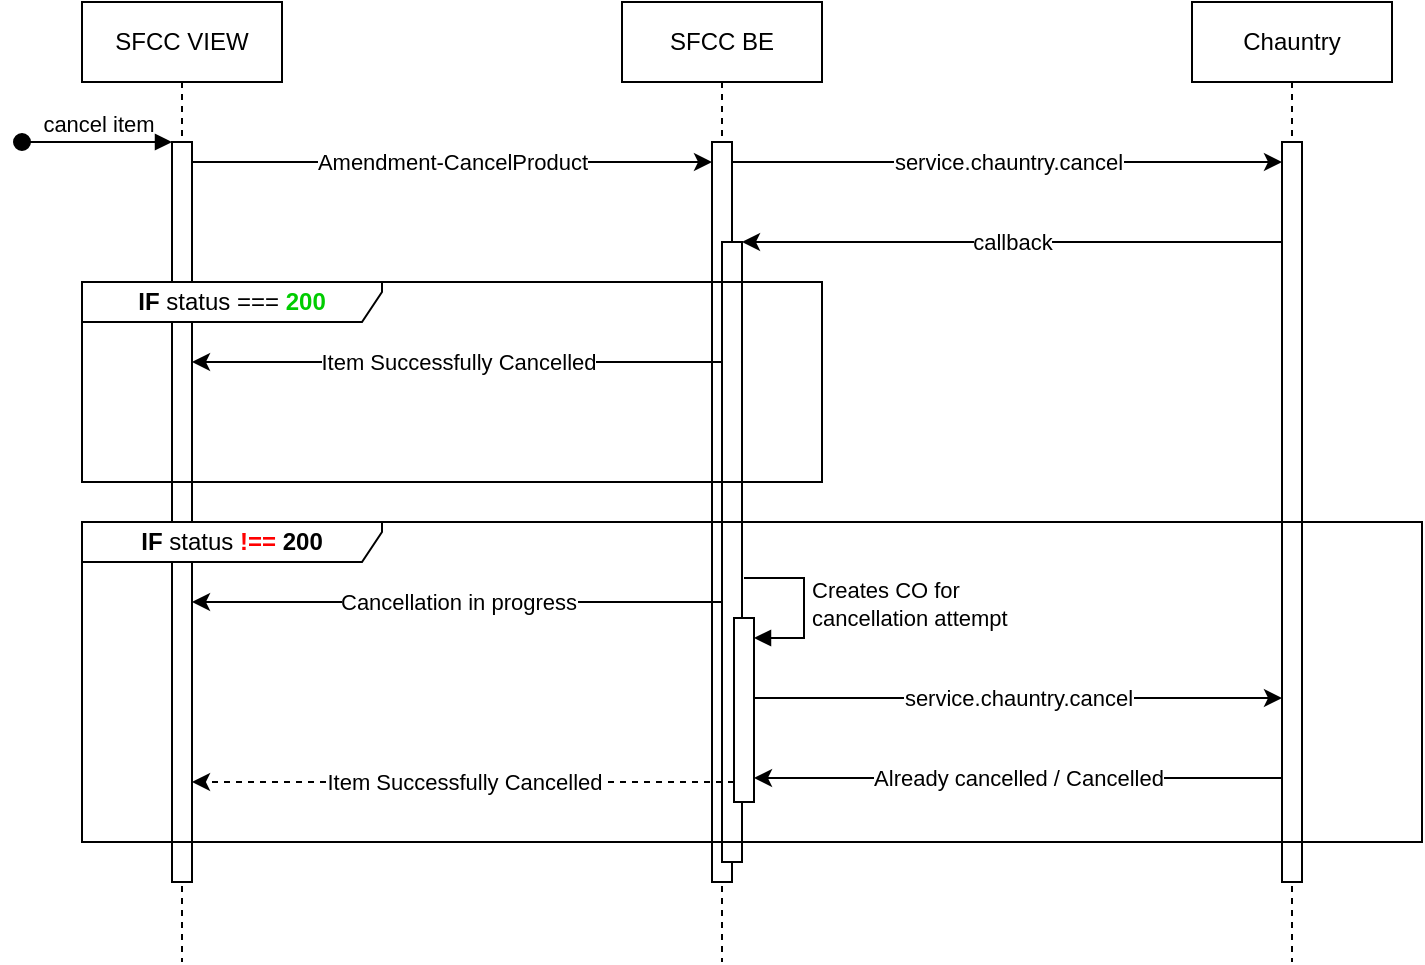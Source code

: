 <mxfile version="21.0.4" type="github">
  <diagram name="Page-1" id="2YBvvXClWsGukQMizWep">
    <mxGraphModel dx="2017" dy="637" grid="1" gridSize="10" guides="1" tooltips="1" connect="1" arrows="1" fold="1" page="1" pageScale="1" pageWidth="850" pageHeight="1100" math="0" shadow="0">
      <root>
        <mxCell id="0" />
        <mxCell id="1" parent="0" />
        <mxCell id="aM9ryv3xv72pqoxQDRHE-1" value="SFCC BE" style="shape=umlLifeline;perimeter=lifelinePerimeter;whiteSpace=wrap;html=1;container=0;dropTarget=0;collapsible=0;recursiveResize=0;outlineConnect=0;portConstraint=eastwest;newEdgeStyle={&quot;edgeStyle&quot;:&quot;elbowEdgeStyle&quot;,&quot;elbow&quot;:&quot;vertical&quot;,&quot;curved&quot;:0,&quot;rounded&quot;:0};" parent="1" vertex="1">
          <mxGeometry x="40" y="40" width="100" height="480" as="geometry" />
        </mxCell>
        <mxCell id="aM9ryv3xv72pqoxQDRHE-2" value="" style="html=1;points=[];perimeter=orthogonalPerimeter;outlineConnect=0;targetShapes=umlLifeline;portConstraint=eastwest;newEdgeStyle={&quot;edgeStyle&quot;:&quot;elbowEdgeStyle&quot;,&quot;elbow&quot;:&quot;vertical&quot;,&quot;curved&quot;:0,&quot;rounded&quot;:0};" parent="aM9ryv3xv72pqoxQDRHE-1" vertex="1">
          <mxGeometry x="45" y="70" width="10" height="370" as="geometry" />
        </mxCell>
        <mxCell id="aM9ryv3xv72pqoxQDRHE-4" value="" style="html=1;points=[];perimeter=orthogonalPerimeter;outlineConnect=0;targetShapes=umlLifeline;portConstraint=eastwest;newEdgeStyle={&quot;edgeStyle&quot;:&quot;elbowEdgeStyle&quot;,&quot;elbow&quot;:&quot;vertical&quot;,&quot;curved&quot;:0,&quot;rounded&quot;:0};" parent="aM9ryv3xv72pqoxQDRHE-1" vertex="1">
          <mxGeometry x="50" y="120" width="10" height="310" as="geometry" />
        </mxCell>
        <mxCell id="aM9ryv3xv72pqoxQDRHE-5" value="Chauntry" style="shape=umlLifeline;perimeter=lifelinePerimeter;whiteSpace=wrap;html=1;container=0;dropTarget=0;collapsible=0;recursiveResize=0;outlineConnect=0;portConstraint=eastwest;newEdgeStyle={&quot;edgeStyle&quot;:&quot;elbowEdgeStyle&quot;,&quot;elbow&quot;:&quot;vertical&quot;,&quot;curved&quot;:0,&quot;rounded&quot;:0};" parent="1" vertex="1">
          <mxGeometry x="325" y="40" width="100" height="480" as="geometry" />
        </mxCell>
        <mxCell id="aM9ryv3xv72pqoxQDRHE-6" value="" style="html=1;points=[];perimeter=orthogonalPerimeter;outlineConnect=0;targetShapes=umlLifeline;portConstraint=eastwest;newEdgeStyle={&quot;edgeStyle&quot;:&quot;elbowEdgeStyle&quot;,&quot;elbow&quot;:&quot;vertical&quot;,&quot;curved&quot;:0,&quot;rounded&quot;:0};" parent="aM9ryv3xv72pqoxQDRHE-5" vertex="1">
          <mxGeometry x="45" y="70" width="10" height="370" as="geometry" />
        </mxCell>
        <mxCell id="8khwIdO3Y5B_oNzT9pY2-3" value="SFCC VIEW" style="shape=umlLifeline;perimeter=lifelinePerimeter;whiteSpace=wrap;html=1;container=0;dropTarget=0;collapsible=0;recursiveResize=0;outlineConnect=0;portConstraint=eastwest;newEdgeStyle={&quot;edgeStyle&quot;:&quot;elbowEdgeStyle&quot;,&quot;elbow&quot;:&quot;vertical&quot;,&quot;curved&quot;:0,&quot;rounded&quot;:0};" vertex="1" parent="1">
          <mxGeometry x="-230" y="40" width="100" height="480" as="geometry" />
        </mxCell>
        <mxCell id="8khwIdO3Y5B_oNzT9pY2-4" value="" style="html=1;points=[];perimeter=orthogonalPerimeter;outlineConnect=0;targetShapes=umlLifeline;portConstraint=eastwest;newEdgeStyle={&quot;edgeStyle&quot;:&quot;elbowEdgeStyle&quot;,&quot;elbow&quot;:&quot;vertical&quot;,&quot;curved&quot;:0,&quot;rounded&quot;:0};" vertex="1" parent="8khwIdO3Y5B_oNzT9pY2-3">
          <mxGeometry x="45" y="70" width="10" height="370" as="geometry" />
        </mxCell>
        <mxCell id="8khwIdO3Y5B_oNzT9pY2-5" value="cancel item" style="html=1;verticalAlign=bottom;startArrow=oval;endArrow=block;startSize=8;edgeStyle=elbowEdgeStyle;elbow=vertical;curved=0;rounded=0;" edge="1" parent="8khwIdO3Y5B_oNzT9pY2-3" target="8khwIdO3Y5B_oNzT9pY2-4">
          <mxGeometry relative="1" as="geometry">
            <mxPoint x="-30" y="70" as="sourcePoint" />
            <mxPoint as="offset" />
          </mxGeometry>
        </mxCell>
        <mxCell id="8khwIdO3Y5B_oNzT9pY2-7" value="Amendment-CancelProduct" style="edgeStyle=elbowEdgeStyle;rounded=0;orthogonalLoop=1;jettySize=auto;html=1;elbow=vertical;curved=0;" edge="1" parent="1" source="8khwIdO3Y5B_oNzT9pY2-4" target="aM9ryv3xv72pqoxQDRHE-2">
          <mxGeometry relative="1" as="geometry">
            <Array as="points">
              <mxPoint x="20" y="120" />
            </Array>
          </mxGeometry>
        </mxCell>
        <mxCell id="8khwIdO3Y5B_oNzT9pY2-8" value="&lt;span style=&quot;border-color: var(--border-color); color: rgb(0, 0, 0); font-family: Helvetica; font-size: 11px; font-style: normal; font-variant-ligatures: normal; font-variant-caps: normal; font-weight: 400; letter-spacing: normal; orphans: 2; text-align: center; text-indent: 0px; text-transform: none; widows: 2; word-spacing: 0px; -webkit-text-stroke-width: 0px; background-color: rgb(255, 255, 255); text-decoration-thickness: initial; text-decoration-style: initial; text-decoration-color: initial; float: none; display: inline !important;&quot;&gt;service.chauntry.cancel&lt;/span&gt;" style="edgeStyle=elbowEdgeStyle;rounded=0;orthogonalLoop=1;jettySize=auto;html=1;elbow=vertical;curved=0;" edge="1" parent="1" source="aM9ryv3xv72pqoxQDRHE-2" target="aM9ryv3xv72pqoxQDRHE-6">
          <mxGeometry relative="1" as="geometry">
            <Array as="points">
              <mxPoint x="290" y="120" />
            </Array>
          </mxGeometry>
        </mxCell>
        <mxCell id="8khwIdO3Y5B_oNzT9pY2-9" value="callback" style="edgeStyle=elbowEdgeStyle;rounded=0;orthogonalLoop=1;jettySize=auto;html=1;elbow=vertical;curved=0;" edge="1" parent="1" source="aM9ryv3xv72pqoxQDRHE-6" target="aM9ryv3xv72pqoxQDRHE-4">
          <mxGeometry relative="1" as="geometry">
            <Array as="points">
              <mxPoint x="320" y="160" />
            </Array>
          </mxGeometry>
        </mxCell>
        <mxCell id="8khwIdO3Y5B_oNzT9pY2-2" value="&lt;b&gt;IF&lt;/b&gt; status === &lt;font color=&quot;#00cc00&quot;&gt;&lt;b&gt;200&lt;/b&gt;&lt;/font&gt;" style="shape=umlFrame;whiteSpace=wrap;html=1;pointerEvents=0;width=150;height=20;" vertex="1" parent="1">
          <mxGeometry x="-230" y="180" width="370" height="100" as="geometry" />
        </mxCell>
        <mxCell id="8khwIdO3Y5B_oNzT9pY2-11" value="Item Successfully Cancelled" style="edgeStyle=elbowEdgeStyle;rounded=0;orthogonalLoop=1;jettySize=auto;html=1;elbow=vertical;curved=0;" edge="1" parent="1" source="aM9ryv3xv72pqoxQDRHE-4" target="8khwIdO3Y5B_oNzT9pY2-4">
          <mxGeometry relative="1" as="geometry">
            <Array as="points">
              <mxPoint x="-60" y="220" />
            </Array>
          </mxGeometry>
        </mxCell>
        <mxCell id="8khwIdO3Y5B_oNzT9pY2-13" value="Cancellation in progress" style="edgeStyle=elbowEdgeStyle;rounded=0;orthogonalLoop=1;jettySize=auto;html=1;elbow=vertical;curved=0;" edge="1" parent="1" source="aM9ryv3xv72pqoxQDRHE-4" target="8khwIdO3Y5B_oNzT9pY2-4">
          <mxGeometry relative="1" as="geometry">
            <Array as="points">
              <mxPoint x="-10" y="340" />
            </Array>
          </mxGeometry>
        </mxCell>
        <mxCell id="8khwIdO3Y5B_oNzT9pY2-18" value="Item Successfully Cancelled" style="edgeStyle=elbowEdgeStyle;rounded=0;orthogonalLoop=1;jettySize=auto;html=1;elbow=vertical;curved=0;dashed=1;" edge="1" parent="1" source="8khwIdO3Y5B_oNzT9pY2-14" target="8khwIdO3Y5B_oNzT9pY2-4">
          <mxGeometry relative="1" as="geometry">
            <Array as="points">
              <mxPoint x="30" y="430" />
            </Array>
          </mxGeometry>
        </mxCell>
        <mxCell id="8khwIdO3Y5B_oNzT9pY2-14" value="" style="html=1;points=[];perimeter=orthogonalPerimeter;outlineConnect=0;targetShapes=umlLifeline;portConstraint=eastwest;newEdgeStyle={&quot;edgeStyle&quot;:&quot;elbowEdgeStyle&quot;,&quot;elbow&quot;:&quot;vertical&quot;,&quot;curved&quot;:0,&quot;rounded&quot;:0};" vertex="1" parent="1">
          <mxGeometry x="96" y="348" width="10" height="92" as="geometry" />
        </mxCell>
        <mxCell id="8khwIdO3Y5B_oNzT9pY2-15" value="Creates CO for &lt;br&gt;cancellation attempt" style="html=1;align=left;spacingLeft=2;endArrow=block;rounded=0;edgeStyle=orthogonalEdgeStyle;curved=0;rounded=0;" edge="1" target="8khwIdO3Y5B_oNzT9pY2-14" parent="1">
          <mxGeometry relative="1" as="geometry">
            <mxPoint x="101" y="328" as="sourcePoint" />
            <Array as="points">
              <mxPoint x="131" y="358" />
            </Array>
          </mxGeometry>
        </mxCell>
        <mxCell id="8khwIdO3Y5B_oNzT9pY2-16" value="&lt;span style=&quot;border-color: var(--border-color); color: rgb(0, 0, 0); font-family: Helvetica; font-size: 11px; font-style: normal; font-variant-ligatures: normal; font-variant-caps: normal; font-weight: 400; letter-spacing: normal; orphans: 2; text-align: center; text-indent: 0px; text-transform: none; widows: 2; word-spacing: 0px; -webkit-text-stroke-width: 0px; background-color: rgb(255, 255, 255); text-decoration-thickness: initial; text-decoration-style: initial; text-decoration-color: initial; float: none; display: inline !important;&quot;&gt;service.chauntry.cancel&lt;/span&gt;" style="edgeStyle=elbowEdgeStyle;rounded=0;orthogonalLoop=1;jettySize=auto;html=1;elbow=vertical;curved=0;" edge="1" parent="1" source="8khwIdO3Y5B_oNzT9pY2-14" target="aM9ryv3xv72pqoxQDRHE-6">
          <mxGeometry relative="1" as="geometry">
            <mxPoint x="130" y="388" as="sourcePoint" />
            <mxPoint x="405" y="388" as="targetPoint" />
            <Array as="points">
              <mxPoint x="325" y="388" />
            </Array>
          </mxGeometry>
        </mxCell>
        <mxCell id="8khwIdO3Y5B_oNzT9pY2-17" value="Already cancelled / Cancelled" style="edgeStyle=elbowEdgeStyle;rounded=0;orthogonalLoop=1;jettySize=auto;html=1;elbow=vertical;curved=0;" edge="1" parent="1" source="aM9ryv3xv72pqoxQDRHE-6" target="8khwIdO3Y5B_oNzT9pY2-14">
          <mxGeometry relative="1" as="geometry">
            <mxPoint x="405" y="428" as="sourcePoint" />
            <mxPoint x="135" y="428" as="targetPoint" />
            <Array as="points">
              <mxPoint x="355" y="428" />
            </Array>
          </mxGeometry>
        </mxCell>
        <mxCell id="8khwIdO3Y5B_oNzT9pY2-12" value="&lt;b&gt;IF&lt;/b&gt; status &lt;b&gt;&lt;font color=&quot;#ff0000&quot;&gt;!==&lt;/font&gt;&lt;/b&gt; &lt;b style=&quot;&quot;&gt;200&lt;/b&gt;" style="shape=umlFrame;whiteSpace=wrap;html=1;pointerEvents=0;width=150;height=20;" vertex="1" parent="1">
          <mxGeometry x="-230" y="300" width="670" height="160" as="geometry" />
        </mxCell>
      </root>
    </mxGraphModel>
  </diagram>
</mxfile>
